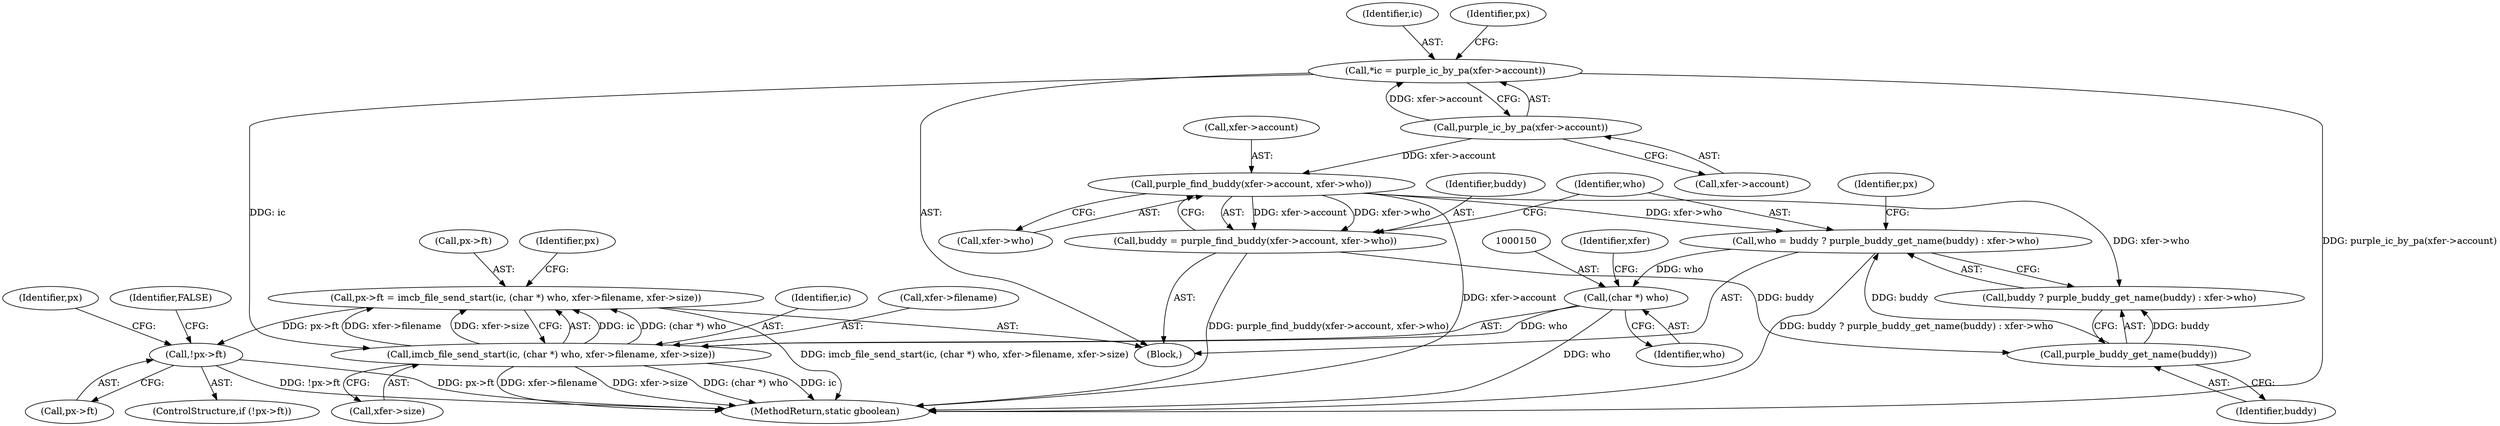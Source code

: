 digraph "0_bitlbee_30d598ce7cd3f136ee9d7097f39fa9818a272441@API" {
"1000143" [label="(Call,px->ft = imcb_file_send_start(ic, (char *) who, xfer->filename, xfer->size))"];
"1000147" [label="(Call,imcb_file_send_start(ic, (char *) who, xfer->filename, xfer->size))"];
"1000111" [label="(Call,*ic = purple_ic_by_pa(xfer->account))"];
"1000113" [label="(Call,purple_ic_by_pa(xfer->account))"];
"1000149" [label="(Call,(char *) who)"];
"1000134" [label="(Call,who = buddy ? purple_buddy_get_name(buddy) : xfer->who)"];
"1000138" [label="(Call,purple_buddy_get_name(buddy))"];
"1000125" [label="(Call,buddy = purple_find_buddy(xfer->account, xfer->who))"];
"1000127" [label="(Call,purple_find_buddy(xfer->account, xfer->who))"];
"1000159" [label="(Call,!px->ft)"];
"1000105" [label="(Block,)"];
"1000112" [label="(Identifier,ic)"];
"1000114" [label="(Call,xfer->account)"];
"1000126" [label="(Identifier,buddy)"];
"1000131" [label="(Call,xfer->who)"];
"1000127" [label="(Call,purple_find_buddy(xfer->account, xfer->who))"];
"1000159" [label="(Call,!px->ft)"];
"1000138" [label="(Call,purple_buddy_get_name(buddy))"];
"1000149" [label="(Call,(char *) who)"];
"1000160" [label="(Call,px->ft)"];
"1000155" [label="(Call,xfer->size)"];
"1000169" [label="(Identifier,px)"];
"1000134" [label="(Call,who = buddy ? purple_buddy_get_name(buddy) : xfer->who)"];
"1000119" [label="(Identifier,px)"];
"1000125" [label="(Call,buddy = purple_find_buddy(xfer->account, xfer->who))"];
"1000158" [label="(ControlStructure,if (!px->ft))"];
"1000151" [label="(Identifier,who)"];
"1000135" [label="(Identifier,who)"];
"1000165" [label="(Identifier,FALSE)"];
"1000203" [label="(MethodReturn,static gboolean)"];
"1000147" [label="(Call,imcb_file_send_start(ic, (char *) who, xfer->filename, xfer->size))"];
"1000145" [label="(Identifier,px)"];
"1000148" [label="(Identifier,ic)"];
"1000152" [label="(Call,xfer->filename)"];
"1000153" [label="(Identifier,xfer)"];
"1000111" [label="(Call,*ic = purple_ic_by_pa(xfer->account))"];
"1000144" [label="(Call,px->ft)"];
"1000139" [label="(Identifier,buddy)"];
"1000113" [label="(Call,purple_ic_by_pa(xfer->account))"];
"1000128" [label="(Call,xfer->account)"];
"1000161" [label="(Identifier,px)"];
"1000136" [label="(Call,buddy ? purple_buddy_get_name(buddy) : xfer->who)"];
"1000143" [label="(Call,px->ft = imcb_file_send_start(ic, (char *) who, xfer->filename, xfer->size))"];
"1000143" -> "1000105"  [label="AST: "];
"1000143" -> "1000147"  [label="CFG: "];
"1000144" -> "1000143"  [label="AST: "];
"1000147" -> "1000143"  [label="AST: "];
"1000161" -> "1000143"  [label="CFG: "];
"1000143" -> "1000203"  [label="DDG: imcb_file_send_start(ic, (char *) who, xfer->filename, xfer->size)"];
"1000147" -> "1000143"  [label="DDG: ic"];
"1000147" -> "1000143"  [label="DDG: (char *) who"];
"1000147" -> "1000143"  [label="DDG: xfer->filename"];
"1000147" -> "1000143"  [label="DDG: xfer->size"];
"1000143" -> "1000159"  [label="DDG: px->ft"];
"1000147" -> "1000155"  [label="CFG: "];
"1000148" -> "1000147"  [label="AST: "];
"1000149" -> "1000147"  [label="AST: "];
"1000152" -> "1000147"  [label="AST: "];
"1000155" -> "1000147"  [label="AST: "];
"1000147" -> "1000203"  [label="DDG: xfer->filename"];
"1000147" -> "1000203"  [label="DDG: xfer->size"];
"1000147" -> "1000203"  [label="DDG: (char *) who"];
"1000147" -> "1000203"  [label="DDG: ic"];
"1000111" -> "1000147"  [label="DDG: ic"];
"1000149" -> "1000147"  [label="DDG: who"];
"1000111" -> "1000105"  [label="AST: "];
"1000111" -> "1000113"  [label="CFG: "];
"1000112" -> "1000111"  [label="AST: "];
"1000113" -> "1000111"  [label="AST: "];
"1000119" -> "1000111"  [label="CFG: "];
"1000111" -> "1000203"  [label="DDG: purple_ic_by_pa(xfer->account)"];
"1000113" -> "1000111"  [label="DDG: xfer->account"];
"1000113" -> "1000114"  [label="CFG: "];
"1000114" -> "1000113"  [label="AST: "];
"1000113" -> "1000127"  [label="DDG: xfer->account"];
"1000149" -> "1000151"  [label="CFG: "];
"1000150" -> "1000149"  [label="AST: "];
"1000151" -> "1000149"  [label="AST: "];
"1000153" -> "1000149"  [label="CFG: "];
"1000149" -> "1000203"  [label="DDG: who"];
"1000134" -> "1000149"  [label="DDG: who"];
"1000134" -> "1000105"  [label="AST: "];
"1000134" -> "1000136"  [label="CFG: "];
"1000135" -> "1000134"  [label="AST: "];
"1000136" -> "1000134"  [label="AST: "];
"1000145" -> "1000134"  [label="CFG: "];
"1000134" -> "1000203"  [label="DDG: buddy ? purple_buddy_get_name(buddy) : xfer->who"];
"1000138" -> "1000134"  [label="DDG: buddy"];
"1000127" -> "1000134"  [label="DDG: xfer->who"];
"1000138" -> "1000136"  [label="AST: "];
"1000138" -> "1000139"  [label="CFG: "];
"1000139" -> "1000138"  [label="AST: "];
"1000136" -> "1000138"  [label="CFG: "];
"1000138" -> "1000136"  [label="DDG: buddy"];
"1000125" -> "1000138"  [label="DDG: buddy"];
"1000125" -> "1000105"  [label="AST: "];
"1000125" -> "1000127"  [label="CFG: "];
"1000126" -> "1000125"  [label="AST: "];
"1000127" -> "1000125"  [label="AST: "];
"1000135" -> "1000125"  [label="CFG: "];
"1000125" -> "1000203"  [label="DDG: purple_find_buddy(xfer->account, xfer->who)"];
"1000127" -> "1000125"  [label="DDG: xfer->account"];
"1000127" -> "1000125"  [label="DDG: xfer->who"];
"1000127" -> "1000131"  [label="CFG: "];
"1000128" -> "1000127"  [label="AST: "];
"1000131" -> "1000127"  [label="AST: "];
"1000127" -> "1000203"  [label="DDG: xfer->account"];
"1000127" -> "1000136"  [label="DDG: xfer->who"];
"1000159" -> "1000158"  [label="AST: "];
"1000159" -> "1000160"  [label="CFG: "];
"1000160" -> "1000159"  [label="AST: "];
"1000165" -> "1000159"  [label="CFG: "];
"1000169" -> "1000159"  [label="CFG: "];
"1000159" -> "1000203"  [label="DDG: px->ft"];
"1000159" -> "1000203"  [label="DDG: !px->ft"];
}
